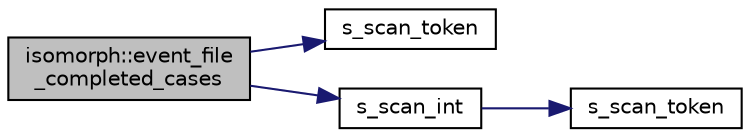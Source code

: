 digraph "isomorph::event_file_completed_cases"
{
  edge [fontname="Helvetica",fontsize="10",labelfontname="Helvetica",labelfontsize="10"];
  node [fontname="Helvetica",fontsize="10",shape=record];
  rankdir="LR";
  Node2362 [label="isomorph::event_file\l_completed_cases",height=0.2,width=0.4,color="black", fillcolor="grey75", style="filled", fontcolor="black"];
  Node2362 -> Node2363 [color="midnightblue",fontsize="10",style="solid",fontname="Helvetica"];
  Node2363 [label="s_scan_token",height=0.2,width=0.4,color="black", fillcolor="white", style="filled",URL="$d5/db4/io__and__os_8h.html#a8d1a4ad92d09138f7a1a7e389469ed45"];
  Node2362 -> Node2364 [color="midnightblue",fontsize="10",style="solid",fontname="Helvetica"];
  Node2364 [label="s_scan_int",height=0.2,width=0.4,color="black", fillcolor="white", style="filled",URL="$d5/db4/io__and__os_8h.html#ab43cab8ae063700a2fc82113b69eea5f"];
  Node2364 -> Node2365 [color="midnightblue",fontsize="10",style="solid",fontname="Helvetica"];
  Node2365 [label="s_scan_token",height=0.2,width=0.4,color="black", fillcolor="white", style="filled",URL="$d4/d74/util_8_c.html#a8d1a4ad92d09138f7a1a7e389469ed45"];
}
